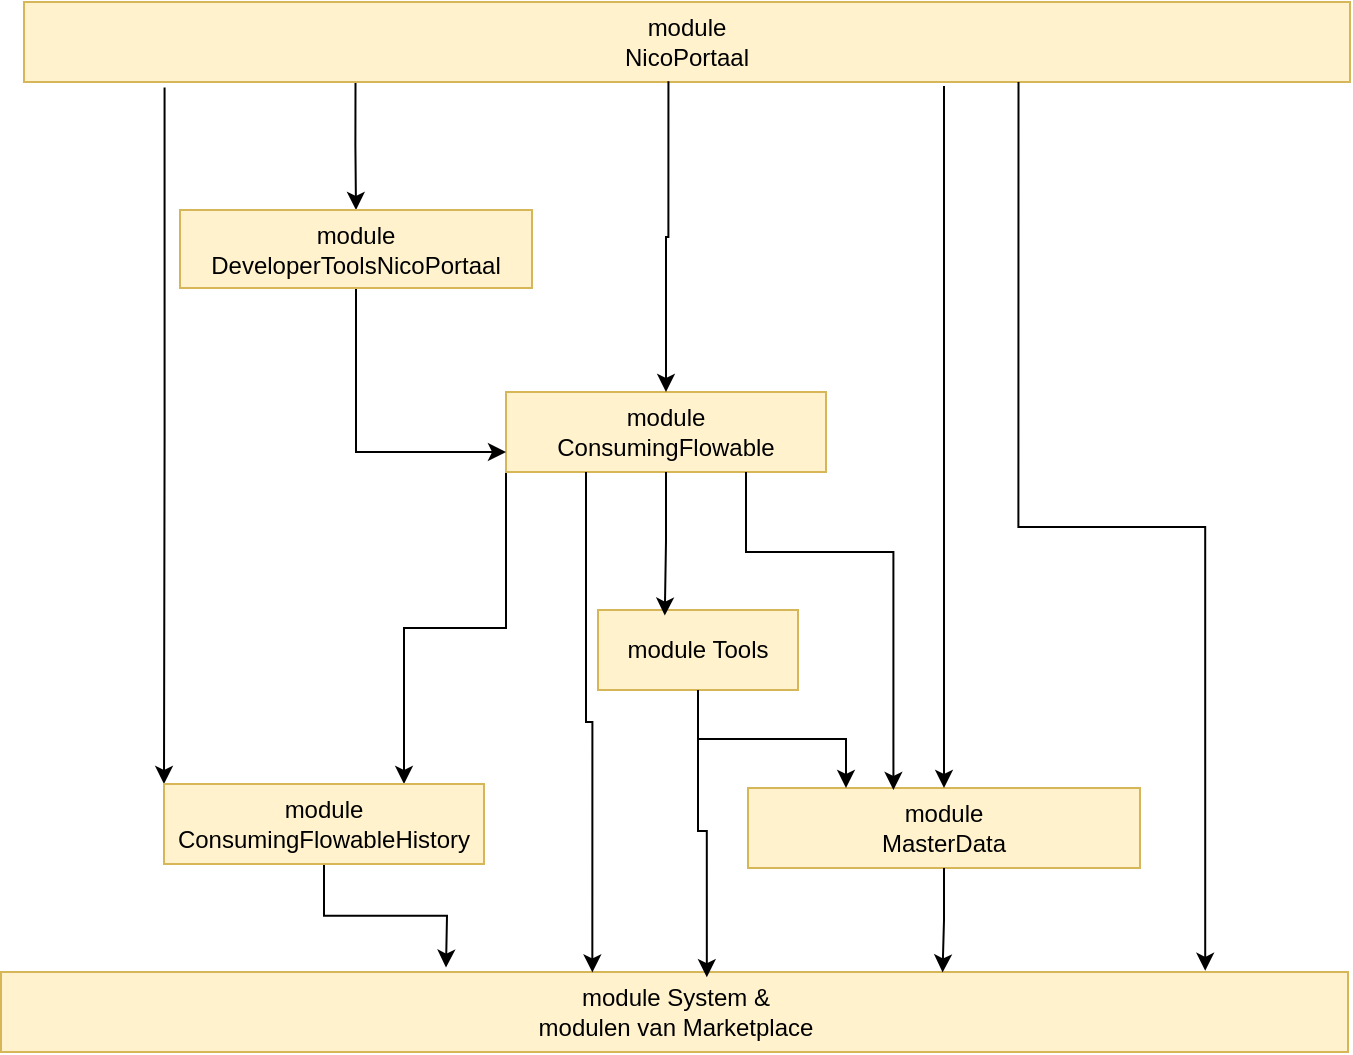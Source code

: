 <mxfile version="22.1.7" type="github">
  <diagram id="N1p5Ko9E5xIgINEbjYPs" name="Page-1">
    <mxGraphModel dx="3738" dy="1841" grid="0" gridSize="10" guides="0" tooltips="1" connect="1" arrows="1" fold="1" page="0" pageScale="1" pageWidth="827" pageHeight="1169" math="0" shadow="0">
      <root>
        <mxCell id="0" />
        <mxCell id="1" parent="0" />
        <mxCell id="rxSmD3kd1m7WjX13Z17K-10" value="module System &amp;amp;&lt;br&gt;modulen van&amp;nbsp;Marketplace" style="rounded=0;whiteSpace=wrap;html=1;fillColor=#fff2cc;strokeColor=#d6b656;" vertex="1" parent="1">
          <mxGeometry x="-1119.5" y="373" width="673.5" height="40" as="geometry" />
        </mxCell>
        <mxCell id="rxSmD3kd1m7WjX13Z17K-11" value="module&lt;br&gt;MasterData" style="rounded=0;whiteSpace=wrap;html=1;fillColor=#fff2cc;strokeColor=#d6b656;" vertex="1" parent="1">
          <mxGeometry x="-746" y="281" width="196" height="40" as="geometry" />
        </mxCell>
        <mxCell id="rxSmD3kd1m7WjX13Z17K-37" style="edgeStyle=orthogonalEdgeStyle;rounded=0;orthogonalLoop=1;jettySize=auto;html=1;entryX=0.5;entryY=0;entryDx=0;entryDy=0;" edge="1" parent="1" target="rxSmD3kd1m7WjX13Z17K-11">
          <mxGeometry relative="1" as="geometry">
            <mxPoint x="-648" y="-70" as="sourcePoint" />
            <Array as="points">
              <mxPoint x="-648" y="-70" />
            </Array>
          </mxGeometry>
        </mxCell>
        <mxCell id="rxSmD3kd1m7WjX13Z17K-44" style="edgeStyle=orthogonalEdgeStyle;rounded=0;orthogonalLoop=1;jettySize=auto;html=1;exitX=0.25;exitY=1;exitDx=0;exitDy=0;entryX=0.5;entryY=0;entryDx=0;entryDy=0;" edge="1" parent="1" source="rxSmD3kd1m7WjX13Z17K-13" target="rxSmD3kd1m7WjX13Z17K-32">
          <mxGeometry relative="1" as="geometry" />
        </mxCell>
        <mxCell id="rxSmD3kd1m7WjX13Z17K-45" style="edgeStyle=orthogonalEdgeStyle;rounded=0;orthogonalLoop=1;jettySize=auto;html=1;exitX=0.106;exitY=1.07;exitDx=0;exitDy=0;entryX=0;entryY=0;entryDx=0;entryDy=0;exitPerimeter=0;" edge="1" parent="1" source="rxSmD3kd1m7WjX13Z17K-13" target="rxSmD3kd1m7WjX13Z17K-18">
          <mxGeometry relative="1" as="geometry" />
        </mxCell>
        <mxCell id="rxSmD3kd1m7WjX13Z17K-13" value="module&lt;br&gt;NicoPortaal" style="rounded=0;whiteSpace=wrap;html=1;fillColor=#fff2cc;strokeColor=#d6b656;" vertex="1" parent="1">
          <mxGeometry x="-1108" y="-112" width="663" height="40" as="geometry" />
        </mxCell>
        <mxCell id="rxSmD3kd1m7WjX13Z17K-14" style="edgeStyle=orthogonalEdgeStyle;rounded=0;orthogonalLoop=1;jettySize=auto;html=1;exitX=0;exitY=1;exitDx=0;exitDy=0;entryX=0.75;entryY=0;entryDx=0;entryDy=0;" edge="1" parent="1" source="rxSmD3kd1m7WjX13Z17K-15" target="rxSmD3kd1m7WjX13Z17K-18">
          <mxGeometry relative="1" as="geometry">
            <mxPoint x="-698" y="240" as="sourcePoint" />
            <mxPoint x="-924" y="253" as="targetPoint" />
          </mxGeometry>
        </mxCell>
        <mxCell id="rxSmD3kd1m7WjX13Z17K-15" value="module&lt;br&gt;ConsumingFlowable" style="rounded=0;whiteSpace=wrap;html=1;fillColor=#fff2cc;strokeColor=#d6b656;" vertex="1" parent="1">
          <mxGeometry x="-867" y="83" width="160" height="40" as="geometry" />
        </mxCell>
        <mxCell id="rxSmD3kd1m7WjX13Z17K-16" value="module Tools" style="rounded=0;whiteSpace=wrap;html=1;fillColor=#fff2cc;strokeColor=#d6b656;" vertex="1" parent="1">
          <mxGeometry x="-821" y="192" width="100" height="40" as="geometry" />
        </mxCell>
        <mxCell id="rxSmD3kd1m7WjX13Z17K-33" style="edgeStyle=orthogonalEdgeStyle;rounded=0;orthogonalLoop=1;jettySize=auto;html=1;exitX=0.5;exitY=1;exitDx=0;exitDy=0;" edge="1" parent="1" source="rxSmD3kd1m7WjX13Z17K-18">
          <mxGeometry relative="1" as="geometry">
            <mxPoint x="-897" y="370.8" as="targetPoint" />
          </mxGeometry>
        </mxCell>
        <mxCell id="rxSmD3kd1m7WjX13Z17K-18" value="module&lt;br&gt;ConsumingFlowableHistory" style="rounded=0;whiteSpace=wrap;html=1;fillColor=#fff2cc;strokeColor=#d6b656;" vertex="1" parent="1">
          <mxGeometry x="-1038" y="279" width="160" height="40" as="geometry" />
        </mxCell>
        <mxCell id="rxSmD3kd1m7WjX13Z17K-27" style="edgeStyle=orthogonalEdgeStyle;rounded=0;orthogonalLoop=1;jettySize=auto;html=1;exitX=0.5;exitY=1;exitDx=0;exitDy=0;entryX=0.25;entryY=0;entryDx=0;entryDy=0;" edge="1" parent="1" source="rxSmD3kd1m7WjX13Z17K-16" target="rxSmD3kd1m7WjX13Z17K-11">
          <mxGeometry relative="1" as="geometry" />
        </mxCell>
        <mxCell id="rxSmD3kd1m7WjX13Z17K-35" style="edgeStyle=orthogonalEdgeStyle;rounded=0;orthogonalLoop=1;jettySize=auto;html=1;exitX=0.5;exitY=1;exitDx=0;exitDy=0;entryX=0;entryY=0.75;entryDx=0;entryDy=0;" edge="1" parent="1" source="rxSmD3kd1m7WjX13Z17K-32" target="rxSmD3kd1m7WjX13Z17K-15">
          <mxGeometry relative="1" as="geometry" />
        </mxCell>
        <mxCell id="rxSmD3kd1m7WjX13Z17K-32" value="module&lt;br&gt;DeveloperToolsNicoPortaal" style="rounded=0;whiteSpace=wrap;html=1;fillColor=#fff2cc;strokeColor=#d6b656;" vertex="1" parent="1">
          <mxGeometry x="-1030" y="-8" width="176" height="39" as="geometry" />
        </mxCell>
        <mxCell id="rxSmD3kd1m7WjX13Z17K-34" style="edgeStyle=orthogonalEdgeStyle;rounded=0;orthogonalLoop=1;jettySize=auto;html=1;exitX=0.5;exitY=1;exitDx=0;exitDy=0;entryX=0.524;entryY=0.065;entryDx=0;entryDy=0;entryPerimeter=0;" edge="1" parent="1" source="rxSmD3kd1m7WjX13Z17K-16" target="rxSmD3kd1m7WjX13Z17K-10">
          <mxGeometry relative="1" as="geometry" />
        </mxCell>
        <mxCell id="rxSmD3kd1m7WjX13Z17K-38" style="edgeStyle=orthogonalEdgeStyle;rounded=0;orthogonalLoop=1;jettySize=auto;html=1;exitX=0.5;exitY=1;exitDx=0;exitDy=0;entryX=0.334;entryY=0.07;entryDx=0;entryDy=0;entryPerimeter=0;" edge="1" parent="1" source="rxSmD3kd1m7WjX13Z17K-15" target="rxSmD3kd1m7WjX13Z17K-16">
          <mxGeometry relative="1" as="geometry" />
        </mxCell>
        <mxCell id="rxSmD3kd1m7WjX13Z17K-39" style="edgeStyle=orthogonalEdgeStyle;rounded=0;orthogonalLoop=1;jettySize=auto;html=1;exitX=0.75;exitY=1;exitDx=0;exitDy=0;entryX=0.371;entryY=0.025;entryDx=0;entryDy=0;entryPerimeter=0;" edge="1" parent="1" source="rxSmD3kd1m7WjX13Z17K-15" target="rxSmD3kd1m7WjX13Z17K-11">
          <mxGeometry relative="1" as="geometry">
            <Array as="points">
              <mxPoint x="-747" y="163" />
              <mxPoint x="-673" y="163" />
            </Array>
          </mxGeometry>
        </mxCell>
        <mxCell id="rxSmD3kd1m7WjX13Z17K-40" style="edgeStyle=orthogonalEdgeStyle;rounded=0;orthogonalLoop=1;jettySize=auto;html=1;exitX=0.25;exitY=1;exitDx=0;exitDy=0;entryX=0.439;entryY=0.005;entryDx=0;entryDy=0;entryPerimeter=0;" edge="1" parent="1" source="rxSmD3kd1m7WjX13Z17K-15" target="rxSmD3kd1m7WjX13Z17K-10">
          <mxGeometry relative="1" as="geometry" />
        </mxCell>
        <mxCell id="rxSmD3kd1m7WjX13Z17K-41" style="edgeStyle=orthogonalEdgeStyle;rounded=0;orthogonalLoop=1;jettySize=auto;html=1;exitX=0.486;exitY=0.99;exitDx=0;exitDy=0;entryX=0.5;entryY=0;entryDx=0;entryDy=0;exitPerimeter=0;" edge="1" parent="1" source="rxSmD3kd1m7WjX13Z17K-13" target="rxSmD3kd1m7WjX13Z17K-15">
          <mxGeometry relative="1" as="geometry" />
        </mxCell>
        <mxCell id="rxSmD3kd1m7WjX13Z17K-42" style="edgeStyle=orthogonalEdgeStyle;rounded=0;orthogonalLoop=1;jettySize=auto;html=1;exitX=0.75;exitY=1;exitDx=0;exitDy=0;entryX=0.894;entryY=-0.015;entryDx=0;entryDy=0;entryPerimeter=0;" edge="1" parent="1" source="rxSmD3kd1m7WjX13Z17K-13" target="rxSmD3kd1m7WjX13Z17K-10">
          <mxGeometry relative="1" as="geometry" />
        </mxCell>
        <mxCell id="rxSmD3kd1m7WjX13Z17K-49" style="edgeStyle=orthogonalEdgeStyle;rounded=0;orthogonalLoop=1;jettySize=auto;html=1;exitX=0.5;exitY=1;exitDx=0;exitDy=0;entryX=0.699;entryY=0.005;entryDx=0;entryDy=0;entryPerimeter=0;" edge="1" parent="1" source="rxSmD3kd1m7WjX13Z17K-11" target="rxSmD3kd1m7WjX13Z17K-10">
          <mxGeometry relative="1" as="geometry" />
        </mxCell>
      </root>
    </mxGraphModel>
  </diagram>
</mxfile>
